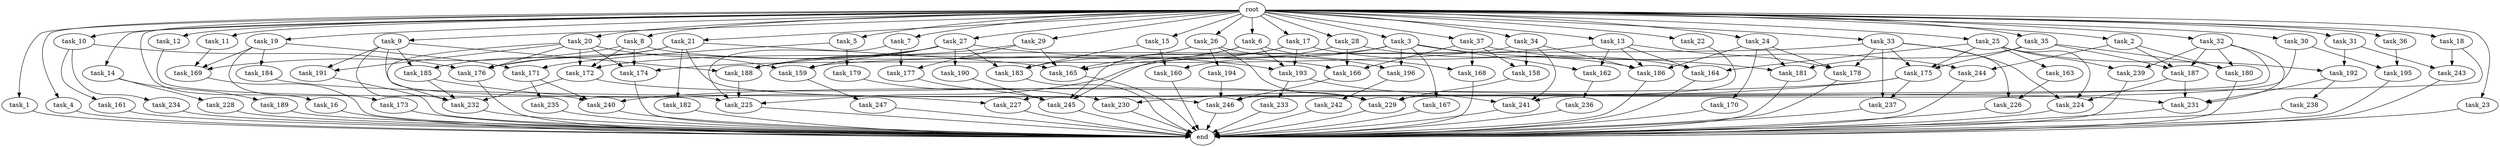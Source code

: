 digraph G {
  root [size="0.000000"];
  task_1 [size="2.048000"];
  task_2 [size="2.048000"];
  task_3 [size="2.048000"];
  task_4 [size="2.048000"];
  task_5 [size="2.048000"];
  task_6 [size="2.048000"];
  task_7 [size="2.048000"];
  task_8 [size="2.048000"];
  task_9 [size="2.048000"];
  task_10 [size="2.048000"];
  task_11 [size="2.048000"];
  task_12 [size="2.048000"];
  task_13 [size="2.048000"];
  task_14 [size="2.048000"];
  task_15 [size="2.048000"];
  task_16 [size="2.048000"];
  task_17 [size="2.048000"];
  task_18 [size="2.048000"];
  task_19 [size="2.048000"];
  task_20 [size="2.048000"];
  task_21 [size="2.048000"];
  task_22 [size="2.048000"];
  task_23 [size="2.048000"];
  task_24 [size="2.048000"];
  task_25 [size="2.048000"];
  task_26 [size="2.048000"];
  task_27 [size="2.048000"];
  task_28 [size="2.048000"];
  task_29 [size="2.048000"];
  task_30 [size="2.048000"];
  task_31 [size="2.048000"];
  task_32 [size="2.048000"];
  task_33 [size="2.048000"];
  task_34 [size="2.048000"];
  task_35 [size="2.048000"];
  task_36 [size="2.048000"];
  task_37 [size="2.048000"];
  task_158 [size="858993459.200000"];
  task_159 [size="3539053051.904000"];
  task_160 [size="2491081031.680000"];
  task_161 [size="618475290.624000"];
  task_162 [size="2199023255.552000"];
  task_163 [size="68719476.736000"];
  task_164 [size="2267742732.288000"];
  task_165 [size="3693671874.560000"];
  task_166 [size="1597727834.112000"];
  task_167 [size="1099511627.776000"];
  task_168 [size="1271310319.616000"];
  task_169 [size="1614907703.296000"];
  task_170 [size="1391569403.904000"];
  task_171 [size="2233382993.920000"];
  task_172 [size="1597727834.112000"];
  task_173 [size="1391569403.904000"];
  task_174 [size="927712935.936000"];
  task_175 [size="1529008357.376000"];
  task_176 [size="3607772528.640000"];
  task_177 [size="2491081031.680000"];
  task_178 [size="3882650435.584000"];
  task_179 [size="841813590.016000"];
  task_180 [size="1529008357.376000"];
  task_181 [size="2559800508.416000"];
  task_182 [size="841813590.016000"];
  task_183 [size="3539053051.904000"];
  task_184 [size="1391569403.904000"];
  task_185 [size="996432412.672000"];
  task_186 [size="3539053051.904000"];
  task_187 [size="1529008357.376000"];
  task_188 [size="4363686772.736000"];
  task_189 [size="154618822.656000"];
  task_190 [size="1717986918.400000"];
  task_191 [size="584115552.256000"];
  task_192 [size="498216206.336000"];
  task_193 [size="3178275799.040000"];
  task_194 [size="429496729.600000"];
  task_195 [size="1460288880.640000"];
  task_196 [size="1529008357.376000"];
  task_224 [size="1614907703.296000"];
  task_225 [size="3573412790.272000"];
  task_226 [size="1460288880.640000"];
  task_227 [size="996432412.672000"];
  task_228 [size="154618822.656000"];
  task_229 [size="1271310319.616000"];
  task_230 [size="910533066.752000"];
  task_231 [size="360777252.864000"];
  task_232 [size="2044404432.896000"];
  task_233 [size="618475290.624000"];
  task_234 [size="618475290.624000"];
  task_235 [size="1717986918.400000"];
  task_236 [size="429496729.600000"];
  task_237 [size="2233382993.920000"];
  task_238 [size="68719476.736000"];
  task_239 [size="137438953.472000"];
  task_240 [size="2714419331.072000"];
  task_241 [size="1477468749.824000"];
  task_242 [size="1391569403.904000"];
  task_243 [size="584115552.256000"];
  task_244 [size="1821066133.504000"];
  task_245 [size="1683627180.032000"];
  task_246 [size="2284922601.472000"];
  task_247 [size="841813590.016000"];
  end [size="0.000000"];

  root -> task_1 [size="1.000000"];
  root -> task_2 [size="1.000000"];
  root -> task_3 [size="1.000000"];
  root -> task_4 [size="1.000000"];
  root -> task_5 [size="1.000000"];
  root -> task_6 [size="1.000000"];
  root -> task_7 [size="1.000000"];
  root -> task_8 [size="1.000000"];
  root -> task_9 [size="1.000000"];
  root -> task_10 [size="1.000000"];
  root -> task_11 [size="1.000000"];
  root -> task_12 [size="1.000000"];
  root -> task_13 [size="1.000000"];
  root -> task_14 [size="1.000000"];
  root -> task_15 [size="1.000000"];
  root -> task_16 [size="1.000000"];
  root -> task_17 [size="1.000000"];
  root -> task_18 [size="1.000000"];
  root -> task_19 [size="1.000000"];
  root -> task_20 [size="1.000000"];
  root -> task_21 [size="1.000000"];
  root -> task_22 [size="1.000000"];
  root -> task_23 [size="1.000000"];
  root -> task_24 [size="1.000000"];
  root -> task_25 [size="1.000000"];
  root -> task_26 [size="1.000000"];
  root -> task_27 [size="1.000000"];
  root -> task_28 [size="1.000000"];
  root -> task_29 [size="1.000000"];
  root -> task_30 [size="1.000000"];
  root -> task_31 [size="1.000000"];
  root -> task_32 [size="1.000000"];
  root -> task_33 [size="1.000000"];
  root -> task_34 [size="1.000000"];
  root -> task_35 [size="1.000000"];
  root -> task_36 [size="1.000000"];
  root -> task_37 [size="1.000000"];
  task_1 -> end [size="1.000000"];
  task_2 -> task_180 [size="679477248.000000"];
  task_2 -> task_187 [size="679477248.000000"];
  task_2 -> task_244 [size="679477248.000000"];
  task_3 -> task_160 [size="536870912.000000"];
  task_3 -> task_162 [size="536870912.000000"];
  task_3 -> task_167 [size="536870912.000000"];
  task_3 -> task_172 [size="536870912.000000"];
  task_3 -> task_181 [size="536870912.000000"];
  task_3 -> task_196 [size="536870912.000000"];
  task_4 -> end [size="1.000000"];
  task_5 -> task_171 [size="411041792.000000"];
  task_5 -> task_179 [size="411041792.000000"];
  task_6 -> task_165 [size="411041792.000000"];
  task_6 -> task_168 [size="411041792.000000"];
  task_6 -> task_193 [size="411041792.000000"];
  task_6 -> task_245 [size="411041792.000000"];
  task_7 -> task_177 [size="536870912.000000"];
  task_7 -> task_225 [size="536870912.000000"];
  task_8 -> task_166 [size="33554432.000000"];
  task_8 -> task_169 [size="33554432.000000"];
  task_8 -> task_172 [size="33554432.000000"];
  task_8 -> task_174 [size="33554432.000000"];
  task_9 -> task_185 [size="75497472.000000"];
  task_9 -> task_188 [size="75497472.000000"];
  task_9 -> task_191 [size="75497472.000000"];
  task_9 -> task_232 [size="75497472.000000"];
  task_9 -> task_240 [size="75497472.000000"];
  task_10 -> task_161 [size="301989888.000000"];
  task_10 -> task_176 [size="301989888.000000"];
  task_10 -> task_234 [size="301989888.000000"];
  task_11 -> task_169 [size="75497472.000000"];
  task_12 -> task_225 [size="536870912.000000"];
  task_13 -> task_162 [size="536870912.000000"];
  task_13 -> task_164 [size="536870912.000000"];
  task_13 -> task_178 [size="536870912.000000"];
  task_13 -> task_186 [size="536870912.000000"];
  task_13 -> task_188 [size="536870912.000000"];
  task_14 -> task_189 [size="75497472.000000"];
  task_14 -> task_228 [size="75497472.000000"];
  task_15 -> task_160 [size="679477248.000000"];
  task_15 -> task_183 [size="679477248.000000"];
  task_16 -> end [size="1.000000"];
  task_17 -> task_165 [size="301989888.000000"];
  task_17 -> task_186 [size="301989888.000000"];
  task_17 -> task_193 [size="301989888.000000"];
  task_17 -> task_245 [size="301989888.000000"];
  task_18 -> task_227 [size="75497472.000000"];
  task_18 -> task_243 [size="75497472.000000"];
  task_19 -> task_169 [size="679477248.000000"];
  task_19 -> task_171 [size="679477248.000000"];
  task_19 -> task_173 [size="679477248.000000"];
  task_19 -> task_184 [size="679477248.000000"];
  task_20 -> task_159 [size="209715200.000000"];
  task_20 -> task_172 [size="209715200.000000"];
  task_20 -> task_174 [size="209715200.000000"];
  task_20 -> task_176 [size="209715200.000000"];
  task_20 -> task_191 [size="209715200.000000"];
  task_20 -> task_232 [size="209715200.000000"];
  task_21 -> task_165 [size="411041792.000000"];
  task_21 -> task_176 [size="411041792.000000"];
  task_21 -> task_182 [size="411041792.000000"];
  task_21 -> task_185 [size="411041792.000000"];
  task_21 -> task_246 [size="411041792.000000"];
  task_22 -> task_241 [size="209715200.000000"];
  task_23 -> end [size="1.000000"];
  task_24 -> task_170 [size="679477248.000000"];
  task_24 -> task_178 [size="679477248.000000"];
  task_24 -> task_181 [size="679477248.000000"];
  task_24 -> task_186 [size="679477248.000000"];
  task_25 -> task_163 [size="33554432.000000"];
  task_25 -> task_164 [size="33554432.000000"];
  task_25 -> task_175 [size="33554432.000000"];
  task_25 -> task_192 [size="33554432.000000"];
  task_25 -> task_224 [size="33554432.000000"];
  task_25 -> task_239 [size="33554432.000000"];
  task_26 -> task_183 [size="209715200.000000"];
  task_26 -> task_194 [size="209715200.000000"];
  task_26 -> task_196 [size="209715200.000000"];
  task_26 -> task_229 [size="209715200.000000"];
  task_27 -> task_159 [size="838860800.000000"];
  task_27 -> task_176 [size="838860800.000000"];
  task_27 -> task_183 [size="838860800.000000"];
  task_27 -> task_188 [size="838860800.000000"];
  task_27 -> task_190 [size="838860800.000000"];
  task_27 -> task_193 [size="838860800.000000"];
  task_28 -> task_164 [size="536870912.000000"];
  task_28 -> task_166 [size="536870912.000000"];
  task_28 -> task_225 [size="536870912.000000"];
  task_29 -> task_165 [size="679477248.000000"];
  task_29 -> task_177 [size="679477248.000000"];
  task_29 -> task_188 [size="679477248.000000"];
  task_30 -> task_195 [size="33554432.000000"];
  task_30 -> task_229 [size="33554432.000000"];
  task_31 -> task_192 [size="209715200.000000"];
  task_31 -> task_243 [size="209715200.000000"];
  task_32 -> task_180 [size="33554432.000000"];
  task_32 -> task_187 [size="33554432.000000"];
  task_32 -> task_231 [size="33554432.000000"];
  task_32 -> task_239 [size="33554432.000000"];
  task_32 -> task_246 [size="33554432.000000"];
  task_33 -> task_159 [size="679477248.000000"];
  task_33 -> task_175 [size="679477248.000000"];
  task_33 -> task_178 [size="679477248.000000"];
  task_33 -> task_224 [size="679477248.000000"];
  task_33 -> task_226 [size="679477248.000000"];
  task_33 -> task_237 [size="679477248.000000"];
  task_34 -> task_158 [size="209715200.000000"];
  task_34 -> task_174 [size="209715200.000000"];
  task_34 -> task_186 [size="209715200.000000"];
  task_34 -> task_241 [size="209715200.000000"];
  task_35 -> task_175 [size="33554432.000000"];
  task_35 -> task_180 [size="33554432.000000"];
  task_35 -> task_181 [size="33554432.000000"];
  task_35 -> task_187 [size="33554432.000000"];
  task_36 -> task_195 [size="679477248.000000"];
  task_37 -> task_158 [size="209715200.000000"];
  task_37 -> task_166 [size="209715200.000000"];
  task_37 -> task_168 [size="209715200.000000"];
  task_37 -> task_244 [size="209715200.000000"];
  task_158 -> task_229 [size="75497472.000000"];
  task_159 -> task_247 [size="411041792.000000"];
  task_160 -> end [size="1.000000"];
  task_161 -> end [size="1.000000"];
  task_162 -> task_236 [size="209715200.000000"];
  task_163 -> task_226 [size="33554432.000000"];
  task_164 -> end [size="1.000000"];
  task_165 -> end [size="1.000000"];
  task_166 -> task_246 [size="536870912.000000"];
  task_167 -> end [size="1.000000"];
  task_168 -> end [size="1.000000"];
  task_169 -> end [size="1.000000"];
  task_170 -> end [size="1.000000"];
  task_171 -> task_235 [size="838860800.000000"];
  task_171 -> task_240 [size="838860800.000000"];
  task_172 -> task_229 [size="301989888.000000"];
  task_172 -> task_232 [size="301989888.000000"];
  task_173 -> end [size="1.000000"];
  task_174 -> end [size="1.000000"];
  task_175 -> task_230 [size="411041792.000000"];
  task_175 -> task_237 [size="411041792.000000"];
  task_175 -> task_240 [size="411041792.000000"];
  task_176 -> end [size="1.000000"];
  task_177 -> task_245 [size="33554432.000000"];
  task_178 -> end [size="1.000000"];
  task_179 -> task_230 [size="33554432.000000"];
  task_180 -> end [size="1.000000"];
  task_181 -> end [size="1.000000"];
  task_182 -> end [size="1.000000"];
  task_183 -> end [size="1.000000"];
  task_184 -> task_231 [size="33554432.000000"];
  task_185 -> task_227 [size="411041792.000000"];
  task_185 -> task_232 [size="411041792.000000"];
  task_186 -> end [size="1.000000"];
  task_187 -> task_224 [size="75497472.000000"];
  task_187 -> task_231 [size="75497472.000000"];
  task_188 -> task_225 [size="134217728.000000"];
  task_189 -> end [size="1.000000"];
  task_190 -> task_245 [size="75497472.000000"];
  task_191 -> end [size="1.000000"];
  task_192 -> task_231 [size="33554432.000000"];
  task_192 -> task_238 [size="33554432.000000"];
  task_193 -> task_233 [size="301989888.000000"];
  task_193 -> task_241 [size="301989888.000000"];
  task_194 -> task_246 [size="134217728.000000"];
  task_195 -> end [size="1.000000"];
  task_196 -> task_242 [size="679477248.000000"];
  task_224 -> end [size="1.000000"];
  task_225 -> end [size="1.000000"];
  task_226 -> end [size="1.000000"];
  task_227 -> end [size="1.000000"];
  task_228 -> end [size="1.000000"];
  task_229 -> end [size="1.000000"];
  task_230 -> end [size="1.000000"];
  task_231 -> end [size="1.000000"];
  task_232 -> end [size="1.000000"];
  task_233 -> end [size="1.000000"];
  task_234 -> end [size="1.000000"];
  task_235 -> end [size="1.000000"];
  task_236 -> end [size="1.000000"];
  task_237 -> end [size="1.000000"];
  task_238 -> end [size="1.000000"];
  task_239 -> end [size="1.000000"];
  task_240 -> end [size="1.000000"];
  task_241 -> end [size="1.000000"];
  task_242 -> end [size="1.000000"];
  task_243 -> end [size="1.000000"];
  task_244 -> end [size="1.000000"];
  task_245 -> end [size="1.000000"];
  task_246 -> end [size="1.000000"];
  task_247 -> end [size="1.000000"];
}

